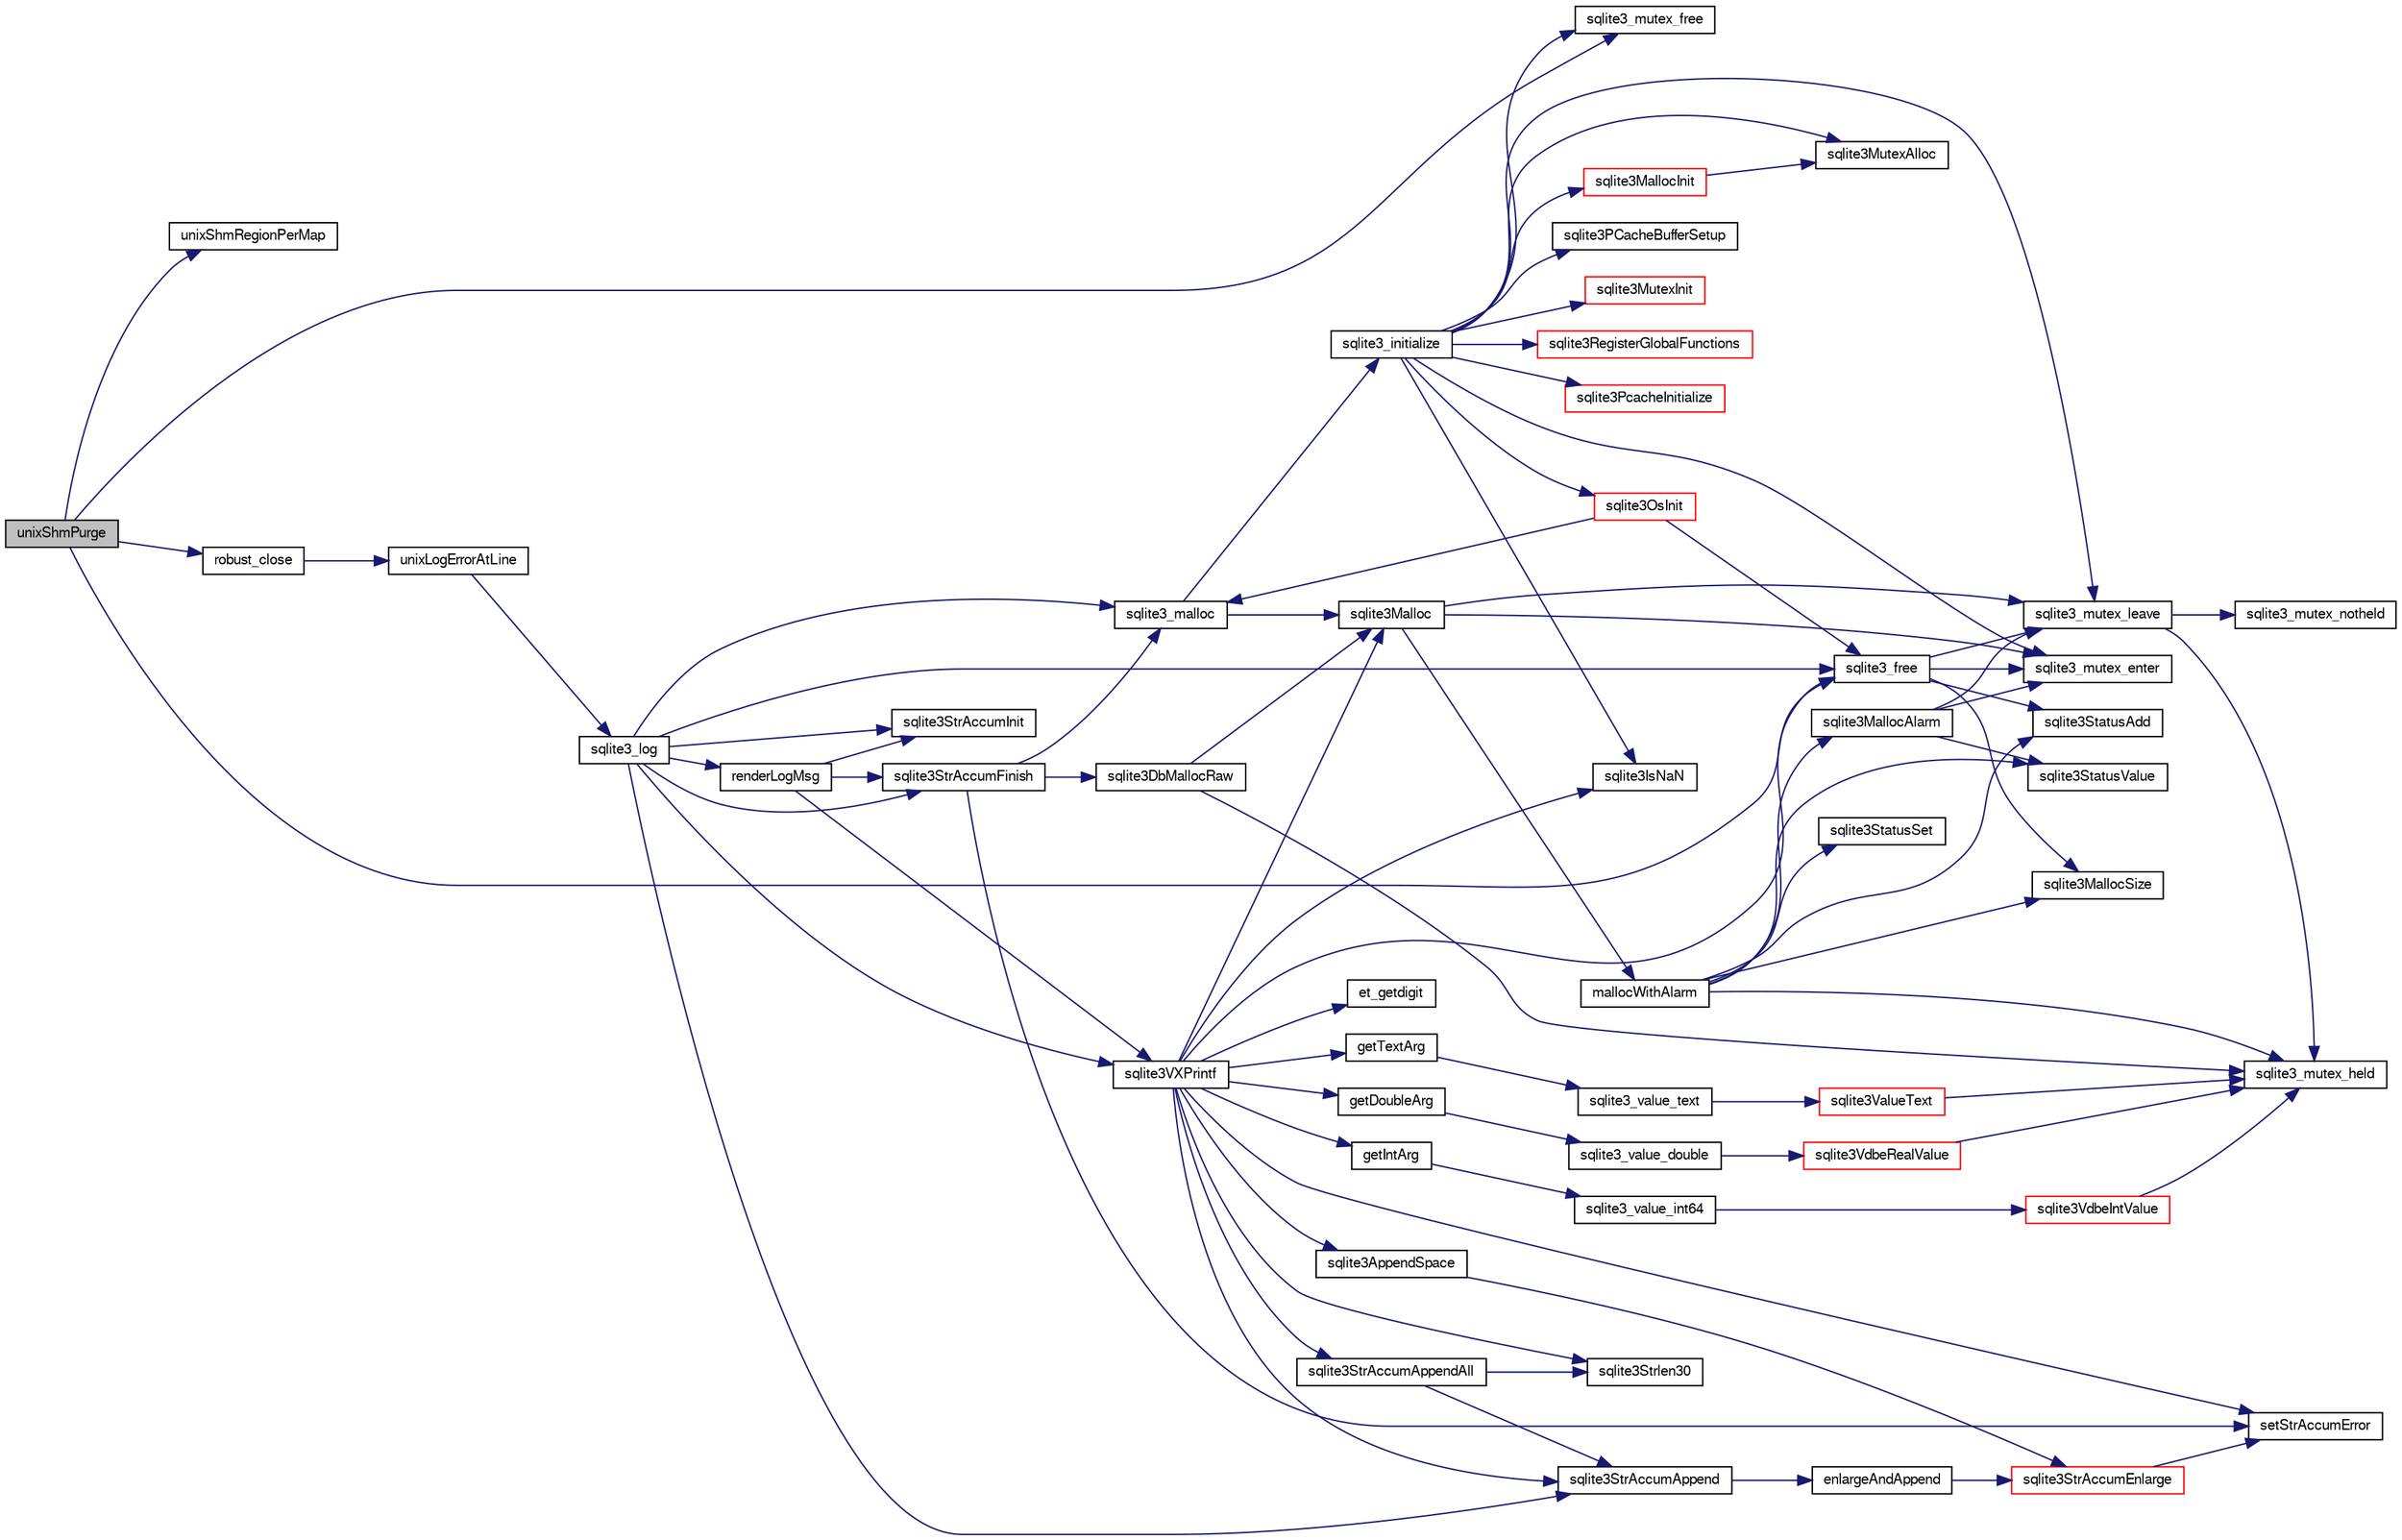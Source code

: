 digraph "unixShmPurge"
{
  edge [fontname="FreeSans",fontsize="10",labelfontname="FreeSans",labelfontsize="10"];
  node [fontname="FreeSans",fontsize="10",shape=record];
  rankdir="LR";
  Node849300 [label="unixShmPurge",height=0.2,width=0.4,color="black", fillcolor="grey75", style="filled", fontcolor="black"];
  Node849300 -> Node849301 [color="midnightblue",fontsize="10",style="solid",fontname="FreeSans"];
  Node849301 [label="unixShmRegionPerMap",height=0.2,width=0.4,color="black", fillcolor="white", style="filled",URL="$sqlite3_8c.html#af89604ce92869f2e6c771bf2b8bbbf2d"];
  Node849300 -> Node849302 [color="midnightblue",fontsize="10",style="solid",fontname="FreeSans"];
  Node849302 [label="sqlite3_mutex_free",height=0.2,width=0.4,color="black", fillcolor="white", style="filled",URL="$sqlite3_8c.html#a2db2e72e08f6873afa9c61b0ec726fec"];
  Node849300 -> Node849303 [color="midnightblue",fontsize="10",style="solid",fontname="FreeSans"];
  Node849303 [label="sqlite3_free",height=0.2,width=0.4,color="black", fillcolor="white", style="filled",URL="$sqlite3_8c.html#a6552349e36a8a691af5487999ab09519"];
  Node849303 -> Node849304 [color="midnightblue",fontsize="10",style="solid",fontname="FreeSans"];
  Node849304 [label="sqlite3_mutex_enter",height=0.2,width=0.4,color="black", fillcolor="white", style="filled",URL="$sqlite3_8c.html#a1c12cde690bd89f104de5cbad12a6bf5"];
  Node849303 -> Node849305 [color="midnightblue",fontsize="10",style="solid",fontname="FreeSans"];
  Node849305 [label="sqlite3StatusAdd",height=0.2,width=0.4,color="black", fillcolor="white", style="filled",URL="$sqlite3_8c.html#afa029f93586aeab4cc85360905dae9cd"];
  Node849303 -> Node849306 [color="midnightblue",fontsize="10",style="solid",fontname="FreeSans"];
  Node849306 [label="sqlite3MallocSize",height=0.2,width=0.4,color="black", fillcolor="white", style="filled",URL="$sqlite3_8c.html#acf5d2a5f35270bafb050bd2def576955"];
  Node849303 -> Node849307 [color="midnightblue",fontsize="10",style="solid",fontname="FreeSans"];
  Node849307 [label="sqlite3_mutex_leave",height=0.2,width=0.4,color="black", fillcolor="white", style="filled",URL="$sqlite3_8c.html#a5838d235601dbd3c1fa993555c6bcc93"];
  Node849307 -> Node849308 [color="midnightblue",fontsize="10",style="solid",fontname="FreeSans"];
  Node849308 [label="sqlite3_mutex_held",height=0.2,width=0.4,color="black", fillcolor="white", style="filled",URL="$sqlite3_8c.html#acf77da68932b6bc163c5e68547ecc3e7"];
  Node849307 -> Node849309 [color="midnightblue",fontsize="10",style="solid",fontname="FreeSans"];
  Node849309 [label="sqlite3_mutex_notheld",height=0.2,width=0.4,color="black", fillcolor="white", style="filled",URL="$sqlite3_8c.html#a83967c837c1c000d3b5adcfaa688f5dc"];
  Node849300 -> Node849310 [color="midnightblue",fontsize="10",style="solid",fontname="FreeSans"];
  Node849310 [label="robust_close",height=0.2,width=0.4,color="black", fillcolor="white", style="filled",URL="$sqlite3_8c.html#abc25d22670649c241bee8c46921988ab"];
  Node849310 -> Node849311 [color="midnightblue",fontsize="10",style="solid",fontname="FreeSans"];
  Node849311 [label="unixLogErrorAtLine",height=0.2,width=0.4,color="black", fillcolor="white", style="filled",URL="$sqlite3_8c.html#a23b4a35445d08fc62ef2d5c3d56c1640"];
  Node849311 -> Node849312 [color="midnightblue",fontsize="10",style="solid",fontname="FreeSans"];
  Node849312 [label="sqlite3_log",height=0.2,width=0.4,color="black", fillcolor="white", style="filled",URL="$sqlite3_8c.html#a298c9699bf9c143662c6b1fec4b2dc3b"];
  Node849312 -> Node849313 [color="midnightblue",fontsize="10",style="solid",fontname="FreeSans"];
  Node849313 [label="renderLogMsg",height=0.2,width=0.4,color="black", fillcolor="white", style="filled",URL="$sqlite3_8c.html#a7a02b43ce0a27bb52085c7f446d115af"];
  Node849313 -> Node849314 [color="midnightblue",fontsize="10",style="solid",fontname="FreeSans"];
  Node849314 [label="sqlite3StrAccumInit",height=0.2,width=0.4,color="black", fillcolor="white", style="filled",URL="$sqlite3_8c.html#aabf95e113b9d54d519cd15a56215f560"];
  Node849313 -> Node849315 [color="midnightblue",fontsize="10",style="solid",fontname="FreeSans"];
  Node849315 [label="sqlite3VXPrintf",height=0.2,width=0.4,color="black", fillcolor="white", style="filled",URL="$sqlite3_8c.html#a63c25806c9bd4a2b76f9a0eb232c6bde"];
  Node849315 -> Node849316 [color="midnightblue",fontsize="10",style="solid",fontname="FreeSans"];
  Node849316 [label="sqlite3StrAccumAppend",height=0.2,width=0.4,color="black", fillcolor="white", style="filled",URL="$sqlite3_8c.html#a56664fa33def33c5a5245b623441d5e0"];
  Node849316 -> Node849317 [color="midnightblue",fontsize="10",style="solid",fontname="FreeSans"];
  Node849317 [label="enlargeAndAppend",height=0.2,width=0.4,color="black", fillcolor="white", style="filled",URL="$sqlite3_8c.html#a25b21e61dc0883d849890eaa8a18088a"];
  Node849317 -> Node849318 [color="midnightblue",fontsize="10",style="solid",fontname="FreeSans"];
  Node849318 [label="sqlite3StrAccumEnlarge",height=0.2,width=0.4,color="red", fillcolor="white", style="filled",URL="$sqlite3_8c.html#a38976500a97c69d65086eeccca82dd96"];
  Node849318 -> Node849319 [color="midnightblue",fontsize="10",style="solid",fontname="FreeSans"];
  Node849319 [label="setStrAccumError",height=0.2,width=0.4,color="black", fillcolor="white", style="filled",URL="$sqlite3_8c.html#a3dc479a1fc8ba1ab8edfe51f8a0b102c"];
  Node849315 -> Node849580 [color="midnightblue",fontsize="10",style="solid",fontname="FreeSans"];
  Node849580 [label="getIntArg",height=0.2,width=0.4,color="black", fillcolor="white", style="filled",URL="$sqlite3_8c.html#abff258963dbd9205fb299851a64c67be"];
  Node849580 -> Node849465 [color="midnightblue",fontsize="10",style="solid",fontname="FreeSans"];
  Node849465 [label="sqlite3_value_int64",height=0.2,width=0.4,color="black", fillcolor="white", style="filled",URL="$sqlite3_8c.html#ab38d8627f4750672e72712df0b709e0d"];
  Node849465 -> Node849453 [color="midnightblue",fontsize="10",style="solid",fontname="FreeSans"];
  Node849453 [label="sqlite3VdbeIntValue",height=0.2,width=0.4,color="red", fillcolor="white", style="filled",URL="$sqlite3_8c.html#a3dc28e3bfdbecf81633c3697a3aacd45"];
  Node849453 -> Node849308 [color="midnightblue",fontsize="10",style="solid",fontname="FreeSans"];
  Node849315 -> Node849327 [color="midnightblue",fontsize="10",style="solid",fontname="FreeSans"];
  Node849327 [label="sqlite3Malloc",height=0.2,width=0.4,color="black", fillcolor="white", style="filled",URL="$sqlite3_8c.html#a361a2eaa846b1885f123abe46f5d8b2b"];
  Node849327 -> Node849304 [color="midnightblue",fontsize="10",style="solid",fontname="FreeSans"];
  Node849327 -> Node849328 [color="midnightblue",fontsize="10",style="solid",fontname="FreeSans"];
  Node849328 [label="mallocWithAlarm",height=0.2,width=0.4,color="black", fillcolor="white", style="filled",URL="$sqlite3_8c.html#ab070d5cf8e48ec8a6a43cf025d48598b"];
  Node849328 -> Node849308 [color="midnightblue",fontsize="10",style="solid",fontname="FreeSans"];
  Node849328 -> Node849329 [color="midnightblue",fontsize="10",style="solid",fontname="FreeSans"];
  Node849329 [label="sqlite3StatusSet",height=0.2,width=0.4,color="black", fillcolor="white", style="filled",URL="$sqlite3_8c.html#afec7586c01fcb5ea17dc9d7725a589d9"];
  Node849328 -> Node849330 [color="midnightblue",fontsize="10",style="solid",fontname="FreeSans"];
  Node849330 [label="sqlite3StatusValue",height=0.2,width=0.4,color="black", fillcolor="white", style="filled",URL="$sqlite3_8c.html#a30b8ac296c6e200c1fa57708d52c6ef6"];
  Node849328 -> Node849331 [color="midnightblue",fontsize="10",style="solid",fontname="FreeSans"];
  Node849331 [label="sqlite3MallocAlarm",height=0.2,width=0.4,color="black", fillcolor="white", style="filled",URL="$sqlite3_8c.html#ada66988e8471d1198f3219c062377508"];
  Node849331 -> Node849330 [color="midnightblue",fontsize="10",style="solid",fontname="FreeSans"];
  Node849331 -> Node849307 [color="midnightblue",fontsize="10",style="solid",fontname="FreeSans"];
  Node849331 -> Node849304 [color="midnightblue",fontsize="10",style="solid",fontname="FreeSans"];
  Node849328 -> Node849306 [color="midnightblue",fontsize="10",style="solid",fontname="FreeSans"];
  Node849328 -> Node849305 [color="midnightblue",fontsize="10",style="solid",fontname="FreeSans"];
  Node849327 -> Node849307 [color="midnightblue",fontsize="10",style="solid",fontname="FreeSans"];
  Node849315 -> Node849319 [color="midnightblue",fontsize="10",style="solid",fontname="FreeSans"];
  Node849315 -> Node849581 [color="midnightblue",fontsize="10",style="solid",fontname="FreeSans"];
  Node849581 [label="getDoubleArg",height=0.2,width=0.4,color="black", fillcolor="white", style="filled",URL="$sqlite3_8c.html#a1cf25120072c85bd261983b24c12c3d9"];
  Node849581 -> Node849469 [color="midnightblue",fontsize="10",style="solid",fontname="FreeSans"];
  Node849469 [label="sqlite3_value_double",height=0.2,width=0.4,color="black", fillcolor="white", style="filled",URL="$sqlite3_8c.html#a3e50c1a2dd484a8b6911c9d163816b88"];
  Node849469 -> Node849470 [color="midnightblue",fontsize="10",style="solid",fontname="FreeSans"];
  Node849470 [label="sqlite3VdbeRealValue",height=0.2,width=0.4,color="red", fillcolor="white", style="filled",URL="$sqlite3_8c.html#a5bf943a4f9a5516911b3bc610e3d64e0"];
  Node849470 -> Node849308 [color="midnightblue",fontsize="10",style="solid",fontname="FreeSans"];
  Node849315 -> Node849474 [color="midnightblue",fontsize="10",style="solid",fontname="FreeSans"];
  Node849474 [label="sqlite3IsNaN",height=0.2,width=0.4,color="black", fillcolor="white", style="filled",URL="$sqlite3_8c.html#aed4d78203877c3486765ccbc7feebb50"];
  Node849315 -> Node849390 [color="midnightblue",fontsize="10",style="solid",fontname="FreeSans"];
  Node849390 [label="sqlite3Strlen30",height=0.2,width=0.4,color="black", fillcolor="white", style="filled",URL="$sqlite3_8c.html#a3dcd80ba41f1a308193dee74857b62a7"];
  Node849315 -> Node849582 [color="midnightblue",fontsize="10",style="solid",fontname="FreeSans"];
  Node849582 [label="et_getdigit",height=0.2,width=0.4,color="black", fillcolor="white", style="filled",URL="$sqlite3_8c.html#a40c5a308749ad07cc2397a53e081bff0"];
  Node849315 -> Node849583 [color="midnightblue",fontsize="10",style="solid",fontname="FreeSans"];
  Node849583 [label="getTextArg",height=0.2,width=0.4,color="black", fillcolor="white", style="filled",URL="$sqlite3_8c.html#afbb41850423ef20071cefaab0431e04d"];
  Node849583 -> Node849396 [color="midnightblue",fontsize="10",style="solid",fontname="FreeSans"];
  Node849396 [label="sqlite3_value_text",height=0.2,width=0.4,color="black", fillcolor="white", style="filled",URL="$sqlite3_8c.html#aef2ace3239e6dd59c74110faa70f8171"];
  Node849396 -> Node849397 [color="midnightblue",fontsize="10",style="solid",fontname="FreeSans"];
  Node849397 [label="sqlite3ValueText",height=0.2,width=0.4,color="red", fillcolor="white", style="filled",URL="$sqlite3_8c.html#ad567a94e52d1adf81f4857fdba00a59b"];
  Node849397 -> Node849308 [color="midnightblue",fontsize="10",style="solid",fontname="FreeSans"];
  Node849315 -> Node849584 [color="midnightblue",fontsize="10",style="solid",fontname="FreeSans"];
  Node849584 [label="sqlite3StrAccumAppendAll",height=0.2,width=0.4,color="black", fillcolor="white", style="filled",URL="$sqlite3_8c.html#acaf8f3e4f99a3c3a4a77e9c987547289"];
  Node849584 -> Node849316 [color="midnightblue",fontsize="10",style="solid",fontname="FreeSans"];
  Node849584 -> Node849390 [color="midnightblue",fontsize="10",style="solid",fontname="FreeSans"];
  Node849315 -> Node849585 [color="midnightblue",fontsize="10",style="solid",fontname="FreeSans"];
  Node849585 [label="sqlite3AppendSpace",height=0.2,width=0.4,color="black", fillcolor="white", style="filled",URL="$sqlite3_8c.html#aefd38a5afc0020d4a93855c3ee7c63a8"];
  Node849585 -> Node849318 [color="midnightblue",fontsize="10",style="solid",fontname="FreeSans"];
  Node849315 -> Node849303 [color="midnightblue",fontsize="10",style="solid",fontname="FreeSans"];
  Node849313 -> Node849417 [color="midnightblue",fontsize="10",style="solid",fontname="FreeSans"];
  Node849417 [label="sqlite3StrAccumFinish",height=0.2,width=0.4,color="black", fillcolor="white", style="filled",URL="$sqlite3_8c.html#adb7f26b10ac1b847db6f000ef4c2e2ba"];
  Node849417 -> Node849326 [color="midnightblue",fontsize="10",style="solid",fontname="FreeSans"];
  Node849326 [label="sqlite3DbMallocRaw",height=0.2,width=0.4,color="black", fillcolor="white", style="filled",URL="$sqlite3_8c.html#abbe8be0cf7175e11ddc3e2218fad924e"];
  Node849326 -> Node849308 [color="midnightblue",fontsize="10",style="solid",fontname="FreeSans"];
  Node849326 -> Node849327 [color="midnightblue",fontsize="10",style="solid",fontname="FreeSans"];
  Node849417 -> Node849392 [color="midnightblue",fontsize="10",style="solid",fontname="FreeSans"];
  Node849392 [label="sqlite3_malloc",height=0.2,width=0.4,color="black", fillcolor="white", style="filled",URL="$sqlite3_8c.html#ac79dba55fc32b6a840cf5a9769bce7cd"];
  Node849392 -> Node849333 [color="midnightblue",fontsize="10",style="solid",fontname="FreeSans"];
  Node849333 [label="sqlite3_initialize",height=0.2,width=0.4,color="black", fillcolor="white", style="filled",URL="$sqlite3_8c.html#ab0c0ee2d5d4cf8b28e9572296a8861df"];
  Node849333 -> Node849334 [color="midnightblue",fontsize="10",style="solid",fontname="FreeSans"];
  Node849334 [label="sqlite3MutexInit",height=0.2,width=0.4,color="red", fillcolor="white", style="filled",URL="$sqlite3_8c.html#a7906afcdd1cdb3d0007eb932398a1158"];
  Node849333 -> Node849352 [color="midnightblue",fontsize="10",style="solid",fontname="FreeSans"];
  Node849352 [label="sqlite3MutexAlloc",height=0.2,width=0.4,color="black", fillcolor="white", style="filled",URL="$sqlite3_8c.html#a0e3f432ee581f6876b590e7ad7e84e19"];
  Node849333 -> Node849304 [color="midnightblue",fontsize="10",style="solid",fontname="FreeSans"];
  Node849333 -> Node849353 [color="midnightblue",fontsize="10",style="solid",fontname="FreeSans"];
  Node849353 [label="sqlite3MallocInit",height=0.2,width=0.4,color="red", fillcolor="white", style="filled",URL="$sqlite3_8c.html#a9e06f9e7cad0d83ce80ab493c9533552"];
  Node849353 -> Node849352 [color="midnightblue",fontsize="10",style="solid",fontname="FreeSans"];
  Node849333 -> Node849307 [color="midnightblue",fontsize="10",style="solid",fontname="FreeSans"];
  Node849333 -> Node849393 [color="midnightblue",fontsize="10",style="solid",fontname="FreeSans"];
  Node849393 [label="sqlite3RegisterGlobalFunctions",height=0.2,width=0.4,color="red", fillcolor="white", style="filled",URL="$sqlite3_8c.html#a9f75bd111010f29e1b8d74344473c4ec"];
  Node849333 -> Node849574 [color="midnightblue",fontsize="10",style="solid",fontname="FreeSans"];
  Node849574 [label="sqlite3PcacheInitialize",height=0.2,width=0.4,color="red", fillcolor="white", style="filled",URL="$sqlite3_8c.html#a2902c61ddc88bea002c4d69fe4052b1f"];
  Node849333 -> Node849575 [color="midnightblue",fontsize="10",style="solid",fontname="FreeSans"];
  Node849575 [label="sqlite3OsInit",height=0.2,width=0.4,color="red", fillcolor="white", style="filled",URL="$sqlite3_8c.html#afeaa886fe1ca086a30fd278b1d069762"];
  Node849575 -> Node849392 [color="midnightblue",fontsize="10",style="solid",fontname="FreeSans"];
  Node849575 -> Node849303 [color="midnightblue",fontsize="10",style="solid",fontname="FreeSans"];
  Node849333 -> Node849579 [color="midnightblue",fontsize="10",style="solid",fontname="FreeSans"];
  Node849579 [label="sqlite3PCacheBufferSetup",height=0.2,width=0.4,color="black", fillcolor="white", style="filled",URL="$sqlite3_8c.html#ad18a1eebefdfbc4254f473f7b0101937"];
  Node849333 -> Node849302 [color="midnightblue",fontsize="10",style="solid",fontname="FreeSans"];
  Node849333 -> Node849474 [color="midnightblue",fontsize="10",style="solid",fontname="FreeSans"];
  Node849392 -> Node849327 [color="midnightblue",fontsize="10",style="solid",fontname="FreeSans"];
  Node849417 -> Node849319 [color="midnightblue",fontsize="10",style="solid",fontname="FreeSans"];
  Node849312 -> Node849314 [color="midnightblue",fontsize="10",style="solid",fontname="FreeSans"];
  Node849312 -> Node849315 [color="midnightblue",fontsize="10",style="solid",fontname="FreeSans"];
  Node849312 -> Node849417 [color="midnightblue",fontsize="10",style="solid",fontname="FreeSans"];
  Node849312 -> Node849392 [color="midnightblue",fontsize="10",style="solid",fontname="FreeSans"];
  Node849312 -> Node849303 [color="midnightblue",fontsize="10",style="solid",fontname="FreeSans"];
  Node849312 -> Node849316 [color="midnightblue",fontsize="10",style="solid",fontname="FreeSans"];
}

